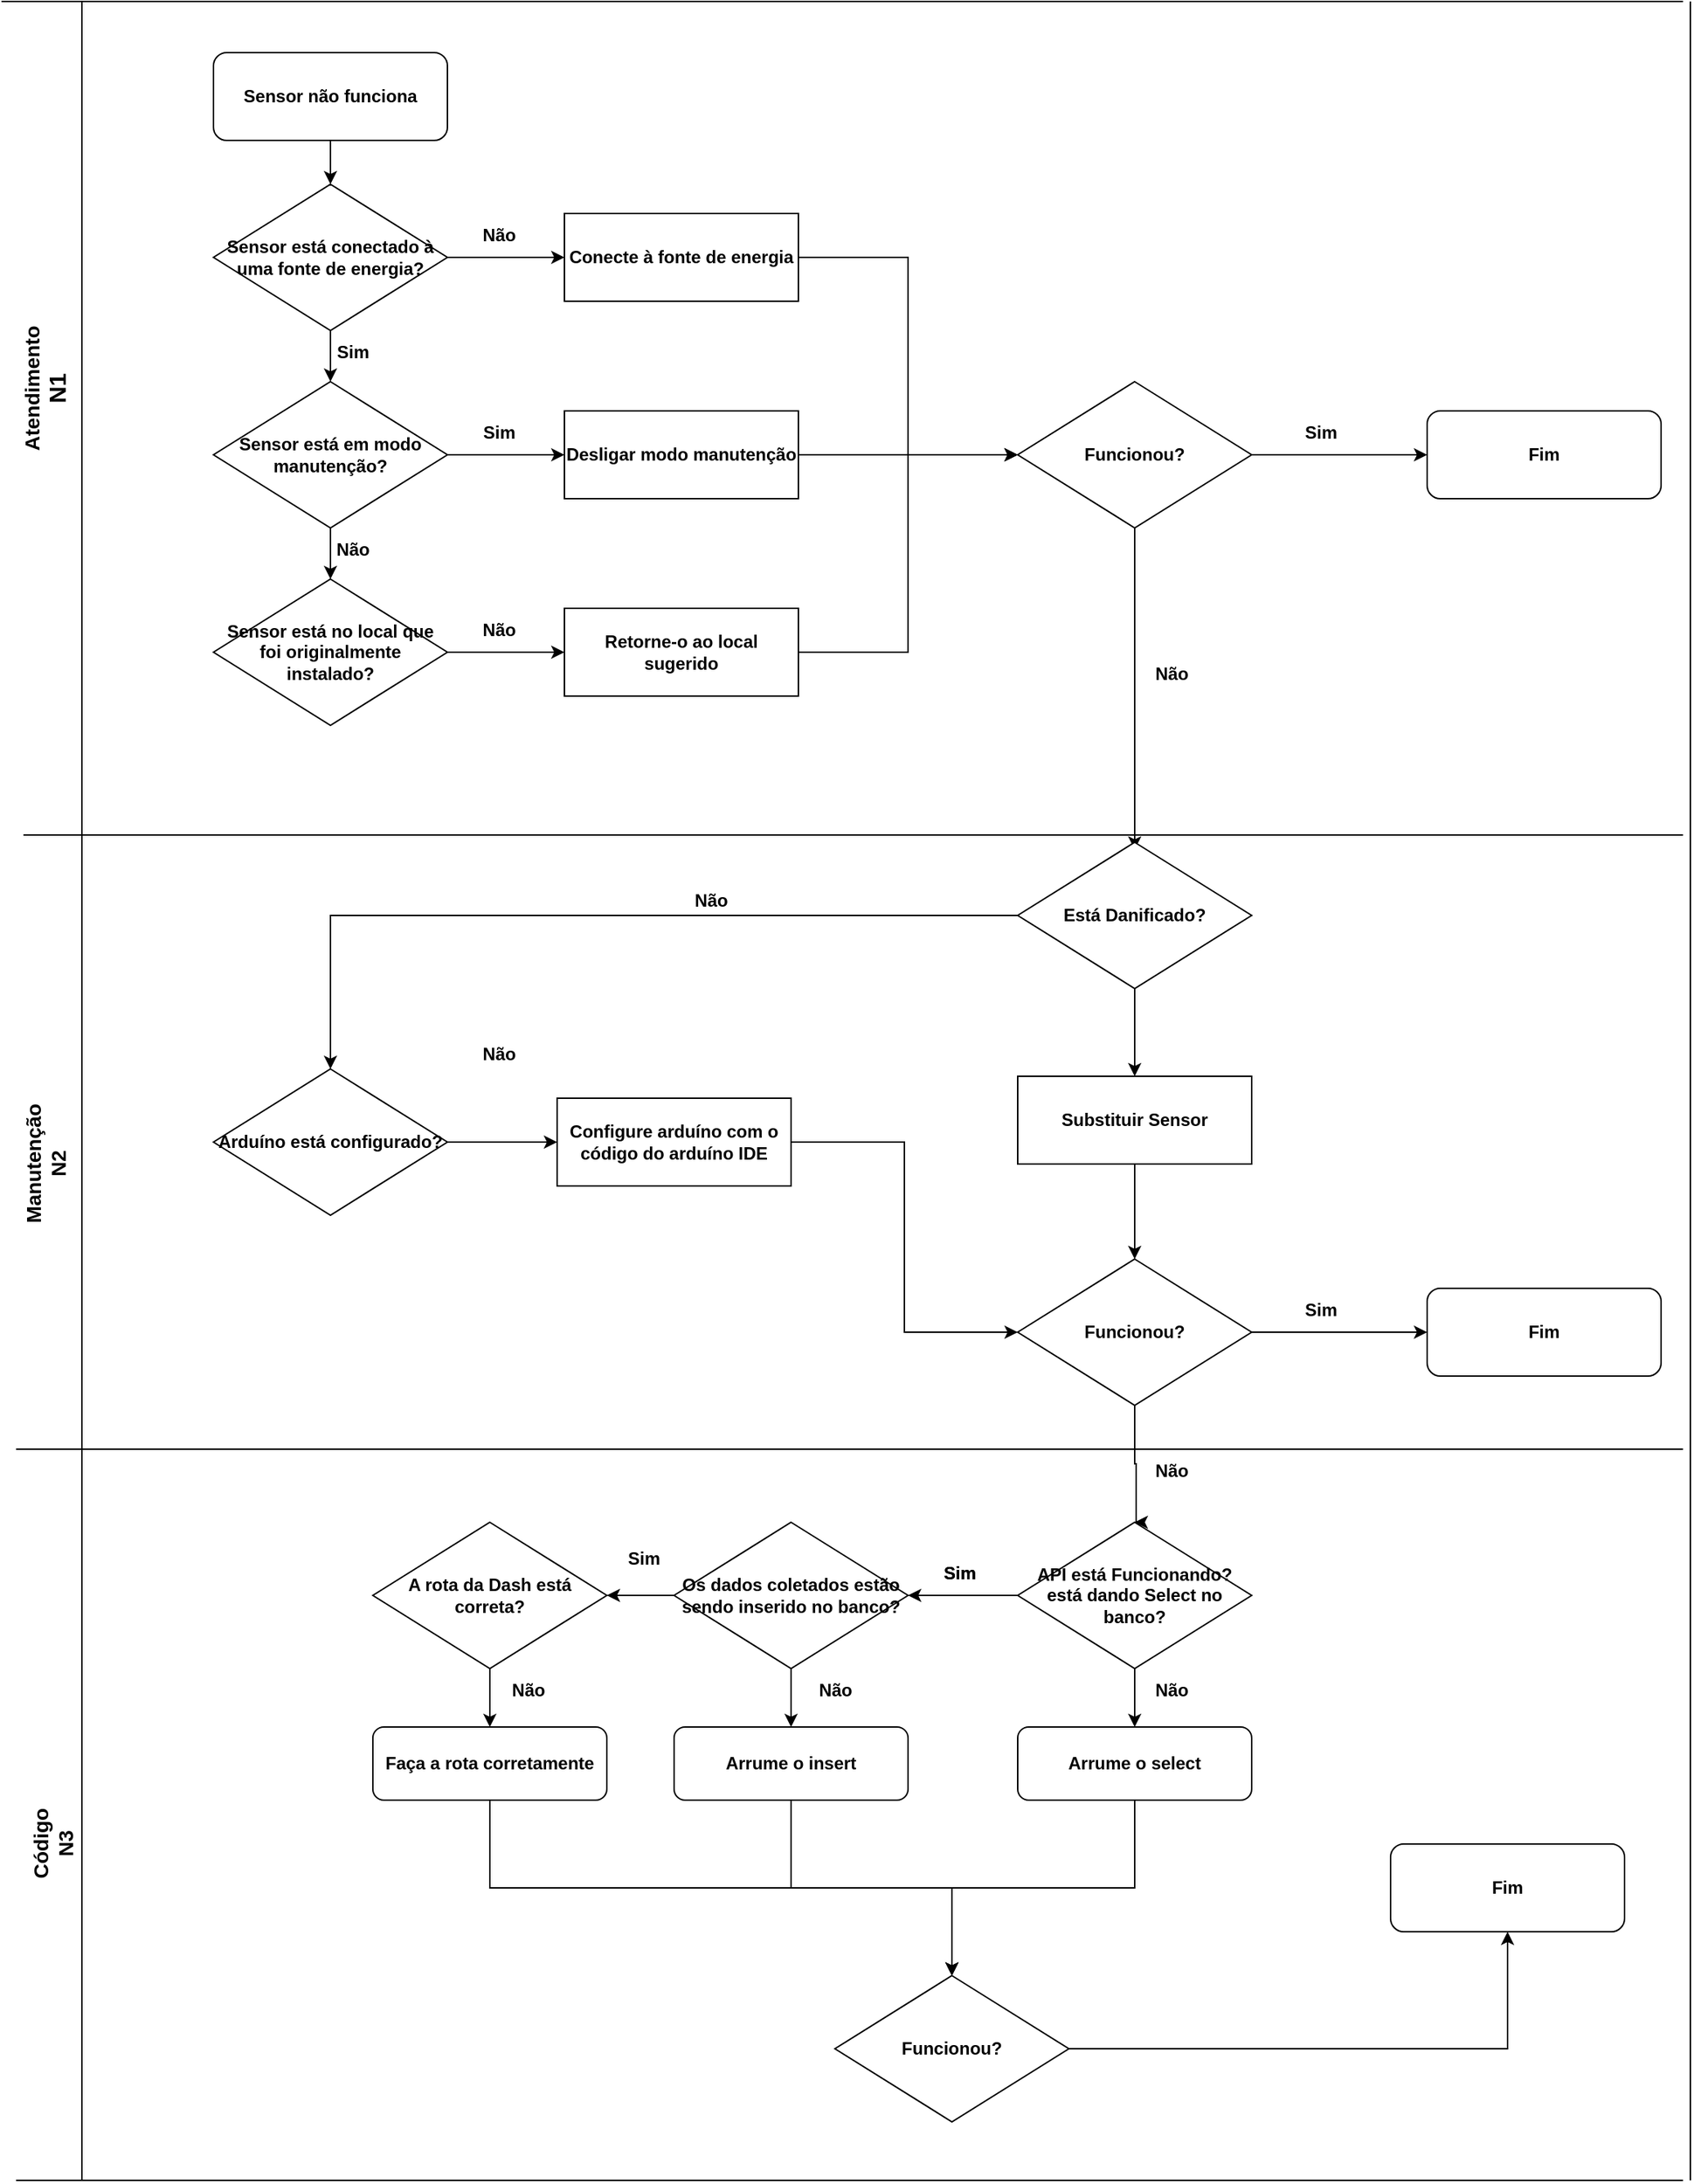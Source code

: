 <mxfile version="25.0.1">
  <diagram name="Página-1" id="DILShjeq_Po7gynqehbg">
    <mxGraphModel dx="1210" dy="447" grid="1" gridSize="10" guides="1" tooltips="1" connect="1" arrows="1" fold="1" page="1" pageScale="1" pageWidth="827" pageHeight="1169" math="0" shadow="0">
      <root>
        <mxCell id="0" />
        <mxCell id="1" parent="0" />
        <mxCell id="vy71kqGw1Lxcrfu0AF_k-4" value="" style="edgeStyle=orthogonalEdgeStyle;rounded=0;orthogonalLoop=1;jettySize=auto;html=1;entryX=0.5;entryY=0;entryDx=0;entryDy=0;" parent="1" source="vy71kqGw1Lxcrfu0AF_k-5" target="vy71kqGw1Lxcrfu0AF_k-8" edge="1">
          <mxGeometry relative="1" as="geometry">
            <mxPoint x="215" y="165" as="targetPoint" />
          </mxGeometry>
        </mxCell>
        <mxCell id="vy71kqGw1Lxcrfu0AF_k-5" value="&lt;b&gt;Sensor não funciona&lt;/b&gt;" style="rounded=1;whiteSpace=wrap;html=1;" parent="1" vertex="1">
          <mxGeometry x="145" y="45" width="160" height="60" as="geometry" />
        </mxCell>
        <mxCell id="vy71kqGw1Lxcrfu0AF_k-6" value="" style="edgeStyle=orthogonalEdgeStyle;rounded=0;orthogonalLoop=1;jettySize=auto;html=1;" parent="1" source="vy71kqGw1Lxcrfu0AF_k-8" target="vy71kqGw1Lxcrfu0AF_k-10" edge="1">
          <mxGeometry relative="1" as="geometry" />
        </mxCell>
        <mxCell id="vy71kqGw1Lxcrfu0AF_k-7" style="edgeStyle=orthogonalEdgeStyle;rounded=0;orthogonalLoop=1;jettySize=auto;html=1;entryX=0.5;entryY=0;entryDx=0;entryDy=0;" parent="1" source="vy71kqGw1Lxcrfu0AF_k-8" target="vy71kqGw1Lxcrfu0AF_k-20" edge="1">
          <mxGeometry relative="1" as="geometry" />
        </mxCell>
        <mxCell id="vy71kqGw1Lxcrfu0AF_k-8" value="&lt;b&gt;Sensor está conectado à uma fonte de energia?&lt;/b&gt;" style="rhombus;whiteSpace=wrap;html=1;" parent="1" vertex="1">
          <mxGeometry x="145" y="135" width="160" height="100" as="geometry" />
        </mxCell>
        <mxCell id="vy71kqGw1Lxcrfu0AF_k-9" style="edgeStyle=orthogonalEdgeStyle;rounded=0;orthogonalLoop=1;jettySize=auto;html=1;entryX=0;entryY=0.5;entryDx=0;entryDy=0;" parent="1" source="vy71kqGw1Lxcrfu0AF_k-10" target="vy71kqGw1Lxcrfu0AF_k-12" edge="1">
          <mxGeometry relative="1" as="geometry" />
        </mxCell>
        <mxCell id="vy71kqGw1Lxcrfu0AF_k-10" value="&lt;b&gt;Conecte à fonte de energia&lt;/b&gt;" style="whiteSpace=wrap;html=1;" parent="1" vertex="1">
          <mxGeometry x="385" y="155" width="160" height="60" as="geometry" />
        </mxCell>
        <mxCell id="vy71kqGw1Lxcrfu0AF_k-11" style="edgeStyle=orthogonalEdgeStyle;rounded=0;orthogonalLoop=1;jettySize=auto;html=1;" parent="1" source="vy71kqGw1Lxcrfu0AF_k-12" target="vy71kqGw1Lxcrfu0AF_k-14" edge="1">
          <mxGeometry relative="1" as="geometry" />
        </mxCell>
        <mxCell id="vy71kqGw1Lxcrfu0AF_k-102" style="edgeStyle=orthogonalEdgeStyle;rounded=0;orthogonalLoop=1;jettySize=auto;html=1;entryX=0.5;entryY=0.05;entryDx=0;entryDy=0;entryPerimeter=0;" parent="1" source="vy71kqGw1Lxcrfu0AF_k-12" target="vy71kqGw1Lxcrfu0AF_k-104" edge="1">
          <mxGeometry relative="1" as="geometry">
            <mxPoint x="775" y="600" as="targetPoint" />
          </mxGeometry>
        </mxCell>
        <mxCell id="vy71kqGw1Lxcrfu0AF_k-12" value="&lt;b&gt;Funcionou?&lt;/b&gt;" style="rhombus;whiteSpace=wrap;html=1;" parent="1" vertex="1">
          <mxGeometry x="695" y="270" width="160" height="100" as="geometry" />
        </mxCell>
        <mxCell id="vy71kqGw1Lxcrfu0AF_k-14" value="&lt;b&gt;Fim&lt;/b&gt;" style="rounded=1;whiteSpace=wrap;html=1;" parent="1" vertex="1">
          <mxGeometry x="975" y="290" width="160" height="60" as="geometry" />
        </mxCell>
        <mxCell id="vy71kqGw1Lxcrfu0AF_k-15" value="&lt;b&gt;Não&lt;/b&gt;" style="text;html=1;align=center;verticalAlign=middle;resizable=0;points=[];autosize=1;strokeColor=none;fillColor=none;" parent="1" vertex="1">
          <mxGeometry x="315" y="155" width="50" height="30" as="geometry" />
        </mxCell>
        <mxCell id="vy71kqGw1Lxcrfu0AF_k-16" value="&lt;b&gt;Sim&lt;/b&gt;" style="text;html=1;align=center;verticalAlign=middle;resizable=0;points=[];autosize=1;strokeColor=none;fillColor=none;" parent="1" vertex="1">
          <mxGeometry x="877" y="290" width="50" height="30" as="geometry" />
        </mxCell>
        <mxCell id="vy71kqGw1Lxcrfu0AF_k-18" value="" style="edgeStyle=orthogonalEdgeStyle;rounded=0;orthogonalLoop=1;jettySize=auto;html=1;" parent="1" source="vy71kqGw1Lxcrfu0AF_k-20" target="vy71kqGw1Lxcrfu0AF_k-22" edge="1">
          <mxGeometry relative="1" as="geometry" />
        </mxCell>
        <mxCell id="vy71kqGw1Lxcrfu0AF_k-19" style="edgeStyle=orthogonalEdgeStyle;rounded=0;orthogonalLoop=1;jettySize=auto;html=1;entryX=0.5;entryY=0;entryDx=0;entryDy=0;" parent="1" source="vy71kqGw1Lxcrfu0AF_k-20" target="vy71kqGw1Lxcrfu0AF_k-25" edge="1">
          <mxGeometry relative="1" as="geometry" />
        </mxCell>
        <mxCell id="vy71kqGw1Lxcrfu0AF_k-20" value="&lt;b&gt;Sensor está em modo manutenção?&lt;/b&gt;" style="rhombus;whiteSpace=wrap;html=1;" parent="1" vertex="1">
          <mxGeometry x="145" y="270" width="160" height="100" as="geometry" />
        </mxCell>
        <mxCell id="vy71kqGw1Lxcrfu0AF_k-21" style="edgeStyle=orthogonalEdgeStyle;rounded=0;orthogonalLoop=1;jettySize=auto;html=1;entryX=0;entryY=0.5;entryDx=0;entryDy=0;" parent="1" source="vy71kqGw1Lxcrfu0AF_k-22" target="vy71kqGw1Lxcrfu0AF_k-12" edge="1">
          <mxGeometry relative="1" as="geometry" />
        </mxCell>
        <mxCell id="vy71kqGw1Lxcrfu0AF_k-22" value="&lt;b&gt;Desligar modo manutenção&lt;/b&gt;" style="whiteSpace=wrap;html=1;" parent="1" vertex="1">
          <mxGeometry x="385" y="290" width="160" height="60" as="geometry" />
        </mxCell>
        <mxCell id="vy71kqGw1Lxcrfu0AF_k-23" value="&lt;b&gt;Sim&lt;/b&gt;" style="text;html=1;align=center;verticalAlign=middle;resizable=0;points=[];autosize=1;strokeColor=none;fillColor=none;" parent="1" vertex="1">
          <mxGeometry x="315" y="290" width="50" height="30" as="geometry" />
        </mxCell>
        <mxCell id="vy71kqGw1Lxcrfu0AF_k-24" value="" style="edgeStyle=orthogonalEdgeStyle;rounded=0;orthogonalLoop=1;jettySize=auto;html=1;" parent="1" source="vy71kqGw1Lxcrfu0AF_k-25" target="vy71kqGw1Lxcrfu0AF_k-29" edge="1">
          <mxGeometry relative="1" as="geometry" />
        </mxCell>
        <mxCell id="vy71kqGw1Lxcrfu0AF_k-25" value="&lt;b&gt;Sensor está no local que foi originalmente instalado?&lt;/b&gt;" style="rhombus;whiteSpace=wrap;html=1;" parent="1" vertex="1">
          <mxGeometry x="145" y="405" width="160" height="100" as="geometry" />
        </mxCell>
        <mxCell id="vy71kqGw1Lxcrfu0AF_k-26" value="&lt;b&gt;Sim&lt;/b&gt;" style="text;html=1;align=center;verticalAlign=middle;resizable=0;points=[];autosize=1;strokeColor=none;fillColor=none;" parent="1" vertex="1">
          <mxGeometry x="215" y="235" width="50" height="30" as="geometry" />
        </mxCell>
        <mxCell id="vy71kqGw1Lxcrfu0AF_k-27" value="&lt;b&gt;Não&lt;/b&gt;" style="text;html=1;align=center;verticalAlign=middle;resizable=0;points=[];autosize=1;strokeColor=none;fillColor=none;" parent="1" vertex="1">
          <mxGeometry x="215" y="370" width="50" height="30" as="geometry" />
        </mxCell>
        <mxCell id="vy71kqGw1Lxcrfu0AF_k-28" style="edgeStyle=orthogonalEdgeStyle;rounded=0;orthogonalLoop=1;jettySize=auto;html=1;entryX=0;entryY=0.5;entryDx=0;entryDy=0;" parent="1" source="vy71kqGw1Lxcrfu0AF_k-29" target="vy71kqGw1Lxcrfu0AF_k-12" edge="1">
          <mxGeometry relative="1" as="geometry" />
        </mxCell>
        <mxCell id="vy71kqGw1Lxcrfu0AF_k-29" value="&lt;b&gt;Retorne-o ao local sugerido&lt;/b&gt;" style="whiteSpace=wrap;html=1;" parent="1" vertex="1">
          <mxGeometry x="385" y="425" width="160" height="60" as="geometry" />
        </mxCell>
        <mxCell id="vy71kqGw1Lxcrfu0AF_k-30" value="&lt;b&gt;Não&lt;/b&gt;" style="text;html=1;align=center;verticalAlign=middle;resizable=0;points=[];autosize=1;strokeColor=none;fillColor=none;" parent="1" vertex="1">
          <mxGeometry x="315" y="425" width="50" height="30" as="geometry" />
        </mxCell>
        <mxCell id="vy71kqGw1Lxcrfu0AF_k-31" value="&lt;b style=&quot;&quot;&gt;&lt;font style=&quot;font-size: 14px;&quot;&gt;Atendimento&lt;/font&gt;&lt;/b&gt;&lt;div&gt;&lt;b style=&quot;&quot;&gt;&lt;font size=&quot;3&quot;&gt;N1&lt;/font&gt;&lt;/b&gt;&lt;/div&gt;" style="text;html=1;align=center;verticalAlign=middle;resizable=0;points=[];autosize=1;strokeColor=none;fillColor=none;rotation=-90;" parent="1" vertex="1">
          <mxGeometry x="-25" y="250" width="110" height="50" as="geometry" />
        </mxCell>
        <mxCell id="vy71kqGw1Lxcrfu0AF_k-32" value="" style="endArrow=none;html=1;rounded=0;" parent="1" edge="1">
          <mxGeometry width="50" height="50" relative="1" as="geometry">
            <mxPoint x="55" y="570" as="sourcePoint" />
            <mxPoint x="55" y="10" as="targetPoint" />
            <Array as="points" />
          </mxGeometry>
        </mxCell>
        <mxCell id="vy71kqGw1Lxcrfu0AF_k-33" value="" style="endArrow=none;html=1;rounded=0;" parent="1" edge="1">
          <mxGeometry width="50" height="50" relative="1" as="geometry">
            <mxPoint x="10" y="1000" as="sourcePoint" />
            <mxPoint x="1150" y="1000" as="targetPoint" />
          </mxGeometry>
        </mxCell>
        <mxCell id="vy71kqGw1Lxcrfu0AF_k-34" value="" style="endArrow=none;html=1;rounded=0;" parent="1" edge="1">
          <mxGeometry width="50" height="50" relative="1" as="geometry">
            <mxPoint x="1155" y="570" as="sourcePoint" />
            <mxPoint x="1155" y="10" as="targetPoint" />
          </mxGeometry>
        </mxCell>
        <mxCell id="vy71kqGw1Lxcrfu0AF_k-35" value="" style="edgeStyle=orthogonalEdgeStyle;rounded=0;orthogonalLoop=1;jettySize=auto;html=1;entryX=0.5;entryY=0;entryDx=0;entryDy=0;exitX=0;exitY=0.5;exitDx=0;exitDy=0;" parent="1" source="vy71kqGw1Lxcrfu0AF_k-104" edge="1" target="vy71kqGw1Lxcrfu0AF_k-39">
          <mxGeometry relative="1" as="geometry">
            <mxPoint x="225.0" y="705" as="targetPoint" />
            <mxPoint x="695" y="640" as="sourcePoint" />
          </mxGeometry>
        </mxCell>
        <mxCell id="vy71kqGw1Lxcrfu0AF_k-37" value="" style="edgeStyle=orthogonalEdgeStyle;rounded=0;orthogonalLoop=1;jettySize=auto;html=1;" parent="1" source="vy71kqGw1Lxcrfu0AF_k-39" target="vy71kqGw1Lxcrfu0AF_k-41" edge="1">
          <mxGeometry relative="1" as="geometry" />
        </mxCell>
        <mxCell id="vy71kqGw1Lxcrfu0AF_k-39" value="&lt;b&gt;Arduíno está configurado?&lt;/b&gt;" style="rhombus;whiteSpace=wrap;html=1;" parent="1" vertex="1">
          <mxGeometry x="145" y="740" width="160" height="100" as="geometry" />
        </mxCell>
        <mxCell id="vy71kqGw1Lxcrfu0AF_k-40" style="edgeStyle=orthogonalEdgeStyle;rounded=0;orthogonalLoop=1;jettySize=auto;html=1;entryX=0;entryY=0.5;entryDx=0;entryDy=0;" parent="1" source="vy71kqGw1Lxcrfu0AF_k-41" target="vy71kqGw1Lxcrfu0AF_k-43" edge="1">
          <mxGeometry relative="1" as="geometry" />
        </mxCell>
        <mxCell id="vy71kqGw1Lxcrfu0AF_k-41" value="&lt;b&gt;Configure arduíno com o código do arduíno IDE&lt;/b&gt;" style="whiteSpace=wrap;html=1;" parent="1" vertex="1">
          <mxGeometry x="380" y="760" width="160" height="60" as="geometry" />
        </mxCell>
        <mxCell id="vy71kqGw1Lxcrfu0AF_k-42" style="edgeStyle=orthogonalEdgeStyle;rounded=0;orthogonalLoop=1;jettySize=auto;html=1;" parent="1" source="vy71kqGw1Lxcrfu0AF_k-43" target="vy71kqGw1Lxcrfu0AF_k-45" edge="1">
          <mxGeometry relative="1" as="geometry" />
        </mxCell>
        <mxCell id="nWh8ITIf1VVgEmEfXXOC-1" style="edgeStyle=orthogonalEdgeStyle;rounded=0;orthogonalLoop=1;jettySize=auto;html=1;entryX=0.5;entryY=0;entryDx=0;entryDy=0;" edge="1" parent="1" source="vy71kqGw1Lxcrfu0AF_k-43" target="nWh8ITIf1VVgEmEfXXOC-3">
          <mxGeometry relative="1" as="geometry">
            <mxPoint x="775.0" y="1050" as="targetPoint" />
            <Array as="points">
              <mxPoint x="775" y="1010" />
              <mxPoint x="776" y="1050" />
            </Array>
          </mxGeometry>
        </mxCell>
        <mxCell id="vy71kqGw1Lxcrfu0AF_k-43" value="&lt;b&gt;Funcionou?&lt;/b&gt;" style="rhombus;whiteSpace=wrap;html=1;" parent="1" vertex="1">
          <mxGeometry x="695" y="870" width="160" height="100" as="geometry" />
        </mxCell>
        <mxCell id="vy71kqGw1Lxcrfu0AF_k-45" value="&lt;b&gt;Fim&lt;/b&gt;" style="rounded=1;whiteSpace=wrap;html=1;" parent="1" vertex="1">
          <mxGeometry x="975" y="890" width="160" height="60" as="geometry" />
        </mxCell>
        <mxCell id="vy71kqGw1Lxcrfu0AF_k-46" value="&lt;b&gt;Não&lt;/b&gt;" style="text;html=1;align=center;verticalAlign=middle;resizable=0;points=[];autosize=1;strokeColor=none;fillColor=none;" parent="1" vertex="1">
          <mxGeometry x="315" y="715" width="50" height="30" as="geometry" />
        </mxCell>
        <mxCell id="vy71kqGw1Lxcrfu0AF_k-47" value="&lt;b&gt;Sim&lt;/b&gt;" style="text;html=1;align=center;verticalAlign=middle;resizable=0;points=[];autosize=1;strokeColor=none;fillColor=none;" parent="1" vertex="1">
          <mxGeometry x="877" y="890" width="50" height="30" as="geometry" />
        </mxCell>
        <mxCell id="vy71kqGw1Lxcrfu0AF_k-48" value="&lt;b&gt;Não&lt;/b&gt;" style="text;html=1;align=center;verticalAlign=middle;resizable=0;points=[];autosize=1;strokeColor=none;fillColor=none;" parent="1" vertex="1">
          <mxGeometry x="775" y="455" width="50" height="30" as="geometry" />
        </mxCell>
        <mxCell id="vy71kqGw1Lxcrfu0AF_k-63" value="" style="endArrow=none;html=1;rounded=0;" parent="1" edge="1">
          <mxGeometry width="50" height="50" relative="1" as="geometry">
            <mxPoint x="55" y="1130" as="sourcePoint" />
            <mxPoint x="55" y="570" as="targetPoint" />
            <Array as="points" />
          </mxGeometry>
        </mxCell>
        <mxCell id="vy71kqGw1Lxcrfu0AF_k-64" value="" style="endArrow=none;html=1;rounded=0;" parent="1" edge="1">
          <mxGeometry width="50" height="50" relative="1" as="geometry">
            <mxPoint x="1155" y="1130" as="sourcePoint" />
            <mxPoint x="1155" y="570" as="targetPoint" />
          </mxGeometry>
        </mxCell>
        <mxCell id="vy71kqGw1Lxcrfu0AF_k-65" value="" style="endArrow=none;html=1;rounded=0;" parent="1" edge="1">
          <mxGeometry width="50" height="50" relative="1" as="geometry">
            <mxPoint x="15" y="580" as="sourcePoint" />
            <mxPoint x="1150" y="580" as="targetPoint" />
          </mxGeometry>
        </mxCell>
        <mxCell id="vy71kqGw1Lxcrfu0AF_k-66" value="&lt;span style=&quot;font-size: 14px;&quot;&gt;&lt;b&gt;Manutenção&lt;/b&gt;&lt;/span&gt;&lt;div&gt;&lt;span style=&quot;font-size: 14px;&quot;&gt;&lt;b&gt;N2&lt;/b&gt;&lt;/span&gt;&lt;/div&gt;" style="text;html=1;align=center;verticalAlign=middle;resizable=0;points=[];autosize=1;strokeColor=none;fillColor=none;rotation=-90;" parent="1" vertex="1">
          <mxGeometry x="-25" y="780" width="110" height="50" as="geometry" />
        </mxCell>
        <mxCell id="vy71kqGw1Lxcrfu0AF_k-67" value="" style="endArrow=none;html=1;rounded=0;" parent="1" edge="1">
          <mxGeometry width="50" height="50" relative="1" as="geometry">
            <mxPoint y="10" as="sourcePoint" />
            <mxPoint x="1150" y="10" as="targetPoint" />
          </mxGeometry>
        </mxCell>
        <mxCell id="vy71kqGw1Lxcrfu0AF_k-68" value="" style="endArrow=none;html=1;rounded=0;" parent="1" edge="1">
          <mxGeometry width="50" height="50" relative="1" as="geometry">
            <mxPoint x="10" y="1500" as="sourcePoint" />
            <mxPoint x="1150" y="1500" as="targetPoint" />
          </mxGeometry>
        </mxCell>
        <mxCell id="vy71kqGw1Lxcrfu0AF_k-76" style="edgeStyle=orthogonalEdgeStyle;rounded=0;orthogonalLoop=1;jettySize=auto;html=1;" parent="1" source="vy71kqGw1Lxcrfu0AF_k-77" target="vy71kqGw1Lxcrfu0AF_k-79" edge="1">
          <mxGeometry relative="1" as="geometry" />
        </mxCell>
        <mxCell id="vy71kqGw1Lxcrfu0AF_k-77" value="&lt;b&gt;Funcionou?&lt;/b&gt;" style="rhombus;whiteSpace=wrap;html=1;" parent="1" vertex="1">
          <mxGeometry x="570" y="1360" width="160" height="100" as="geometry" />
        </mxCell>
        <mxCell id="vy71kqGw1Lxcrfu0AF_k-79" value="&lt;b&gt;Fim&lt;/b&gt;" style="rounded=1;whiteSpace=wrap;html=1;" parent="1" vertex="1">
          <mxGeometry x="950" y="1270" width="160" height="60" as="geometry" />
        </mxCell>
        <mxCell id="vy71kqGw1Lxcrfu0AF_k-81" value="&lt;b&gt;Sim&lt;/b&gt;" style="text;html=1;align=center;verticalAlign=middle;resizable=0;points=[];autosize=1;strokeColor=none;fillColor=none;" parent="1" vertex="1">
          <mxGeometry x="630" y="1070" width="50" height="30" as="geometry" />
        </mxCell>
        <mxCell id="vy71kqGw1Lxcrfu0AF_k-82" value="&lt;b&gt;Não&lt;/b&gt;" style="text;html=1;align=center;verticalAlign=middle;resizable=0;points=[];autosize=1;strokeColor=none;fillColor=none;" parent="1" vertex="1">
          <mxGeometry x="775" y="1150" width="50" height="30" as="geometry" />
        </mxCell>
        <mxCell id="vy71kqGw1Lxcrfu0AF_k-96" value="" style="endArrow=none;html=1;rounded=0;" parent="1" edge="1">
          <mxGeometry width="50" height="50" relative="1" as="geometry">
            <mxPoint x="55" y="1500" as="sourcePoint" />
            <mxPoint x="55" y="1130" as="targetPoint" />
            <Array as="points" />
          </mxGeometry>
        </mxCell>
        <mxCell id="vy71kqGw1Lxcrfu0AF_k-97" value="" style="endArrow=none;html=1;rounded=0;" parent="1" edge="1">
          <mxGeometry width="50" height="50" relative="1" as="geometry">
            <mxPoint x="1155" y="1500" as="sourcePoint" />
            <mxPoint x="1155" y="1130" as="targetPoint" />
          </mxGeometry>
        </mxCell>
        <mxCell id="vy71kqGw1Lxcrfu0AF_k-99" value="&lt;span style=&quot;font-size: 14px;&quot;&gt;&lt;b&gt;Código&lt;/b&gt;&lt;/span&gt;&lt;div&gt;&lt;span style=&quot;font-size: 14px;&quot;&gt;&lt;b&gt;N3&lt;/b&gt;&lt;/span&gt;&lt;/div&gt;" style="text;html=1;align=center;verticalAlign=middle;resizable=0;points=[];autosize=1;strokeColor=none;fillColor=none;rotation=-90;" parent="1" vertex="1">
          <mxGeometry y="1245" width="70" height="50" as="geometry" />
        </mxCell>
        <mxCell id="vy71kqGw1Lxcrfu0AF_k-108" style="edgeStyle=orthogonalEdgeStyle;rounded=0;orthogonalLoop=1;jettySize=auto;html=1;entryX=0.5;entryY=0;entryDx=0;entryDy=0;" parent="1" source="vy71kqGw1Lxcrfu0AF_k-104" target="vy71kqGw1Lxcrfu0AF_k-107" edge="1">
          <mxGeometry relative="1" as="geometry" />
        </mxCell>
        <mxCell id="vy71kqGw1Lxcrfu0AF_k-104" value="&lt;b&gt;Está Danificado?&lt;/b&gt;" style="rhombus;whiteSpace=wrap;html=1;" parent="1" vertex="1">
          <mxGeometry x="695" y="585" width="160" height="100" as="geometry" />
        </mxCell>
        <mxCell id="vy71kqGw1Lxcrfu0AF_k-105" value="&lt;b&gt;Não&lt;/b&gt;" style="text;html=1;align=center;verticalAlign=middle;resizable=0;points=[];autosize=1;strokeColor=none;fillColor=none;" parent="1" vertex="1">
          <mxGeometry x="460" y="610" width="50" height="30" as="geometry" />
        </mxCell>
        <mxCell id="vy71kqGw1Lxcrfu0AF_k-109" style="edgeStyle=orthogonalEdgeStyle;rounded=0;orthogonalLoop=1;jettySize=auto;html=1;entryX=0.5;entryY=0;entryDx=0;entryDy=0;" parent="1" source="vy71kqGw1Lxcrfu0AF_k-107" target="vy71kqGw1Lxcrfu0AF_k-43" edge="1">
          <mxGeometry relative="1" as="geometry" />
        </mxCell>
        <mxCell id="vy71kqGw1Lxcrfu0AF_k-107" value="&lt;b&gt;Substituir Sensor&lt;/b&gt;" style="whiteSpace=wrap;html=1;" parent="1" vertex="1">
          <mxGeometry x="695" y="745" width="160" height="60" as="geometry" />
        </mxCell>
        <mxCell id="nWh8ITIf1VVgEmEfXXOC-2" value="&lt;b&gt;Não&lt;/b&gt;" style="text;html=1;align=center;verticalAlign=middle;resizable=0;points=[];autosize=1;strokeColor=none;fillColor=none;" vertex="1" parent="1">
          <mxGeometry x="775" y="1000" width="50" height="30" as="geometry" />
        </mxCell>
        <mxCell id="nWh8ITIf1VVgEmEfXXOC-6" style="edgeStyle=orthogonalEdgeStyle;rounded=0;orthogonalLoop=1;jettySize=auto;html=1;entryX=0.5;entryY=0;entryDx=0;entryDy=0;" edge="1" parent="1" source="nWh8ITIf1VVgEmEfXXOC-3" target="nWh8ITIf1VVgEmEfXXOC-4">
          <mxGeometry relative="1" as="geometry" />
        </mxCell>
        <mxCell id="nWh8ITIf1VVgEmEfXXOC-10" style="edgeStyle=orthogonalEdgeStyle;rounded=0;orthogonalLoop=1;jettySize=auto;html=1;entryX=1;entryY=0.5;entryDx=0;entryDy=0;" edge="1" parent="1" source="nWh8ITIf1VVgEmEfXXOC-3" target="nWh8ITIf1VVgEmEfXXOC-8">
          <mxGeometry relative="1" as="geometry" />
        </mxCell>
        <mxCell id="nWh8ITIf1VVgEmEfXXOC-3" value="&lt;b&gt;API está Funcionando?&lt;/b&gt;&lt;div&gt;&lt;b&gt;está dando Select no banco?&lt;/b&gt;&lt;/div&gt;" style="rhombus;whiteSpace=wrap;html=1;" vertex="1" parent="1">
          <mxGeometry x="695" y="1050" width="160" height="100" as="geometry" />
        </mxCell>
        <mxCell id="nWh8ITIf1VVgEmEfXXOC-7" value="" style="edgeStyle=orthogonalEdgeStyle;rounded=0;orthogonalLoop=1;jettySize=auto;html=1;entryX=0.5;entryY=0;entryDx=0;entryDy=0;" edge="1" parent="1" source="nWh8ITIf1VVgEmEfXXOC-4" target="vy71kqGw1Lxcrfu0AF_k-77">
          <mxGeometry relative="1" as="geometry" />
        </mxCell>
        <mxCell id="nWh8ITIf1VVgEmEfXXOC-4" value="&lt;b&gt;Arrume o select&lt;/b&gt;" style="rounded=1;whiteSpace=wrap;html=1;" vertex="1" parent="1">
          <mxGeometry x="695" y="1190" width="160" height="50" as="geometry" />
        </mxCell>
        <mxCell id="nWh8ITIf1VVgEmEfXXOC-12" style="edgeStyle=orthogonalEdgeStyle;rounded=0;orthogonalLoop=1;jettySize=auto;html=1;entryX=0.5;entryY=0;entryDx=0;entryDy=0;" edge="1" parent="1" source="nWh8ITIf1VVgEmEfXXOC-8" target="nWh8ITIf1VVgEmEfXXOC-11">
          <mxGeometry relative="1" as="geometry" />
        </mxCell>
        <mxCell id="nWh8ITIf1VVgEmEfXXOC-22" style="edgeStyle=orthogonalEdgeStyle;rounded=0;orthogonalLoop=1;jettySize=auto;html=1;entryX=1;entryY=0.5;entryDx=0;entryDy=0;" edge="1" parent="1" source="nWh8ITIf1VVgEmEfXXOC-8" target="nWh8ITIf1VVgEmEfXXOC-14">
          <mxGeometry relative="1" as="geometry" />
        </mxCell>
        <mxCell id="nWh8ITIf1VVgEmEfXXOC-8" value="&lt;b&gt;Os dados coletados estão sendo inserido no banco?&lt;/b&gt;" style="rhombus;whiteSpace=wrap;html=1;" vertex="1" parent="1">
          <mxGeometry x="460" y="1050" width="160" height="100" as="geometry" />
        </mxCell>
        <mxCell id="nWh8ITIf1VVgEmEfXXOC-23" style="edgeStyle=orthogonalEdgeStyle;rounded=0;orthogonalLoop=1;jettySize=auto;html=1;entryX=0.5;entryY=0;entryDx=0;entryDy=0;" edge="1" parent="1" source="nWh8ITIf1VVgEmEfXXOC-11" target="vy71kqGw1Lxcrfu0AF_k-77">
          <mxGeometry relative="1" as="geometry" />
        </mxCell>
        <mxCell id="nWh8ITIf1VVgEmEfXXOC-11" value="&lt;b&gt;Arrume o insert&lt;/b&gt;" style="rounded=1;whiteSpace=wrap;html=1;" vertex="1" parent="1">
          <mxGeometry x="460" y="1190" width="160" height="50" as="geometry" />
        </mxCell>
        <mxCell id="nWh8ITIf1VVgEmEfXXOC-13" style="edgeStyle=orthogonalEdgeStyle;rounded=0;orthogonalLoop=1;jettySize=auto;html=1;entryX=0.5;entryY=0;entryDx=0;entryDy=0;" edge="1" parent="1" source="nWh8ITIf1VVgEmEfXXOC-14" target="nWh8ITIf1VVgEmEfXXOC-15">
          <mxGeometry relative="1" as="geometry" />
        </mxCell>
        <mxCell id="nWh8ITIf1VVgEmEfXXOC-14" value="&lt;b&gt;A rota da Dash está correta?&lt;/b&gt;" style="rhombus;whiteSpace=wrap;html=1;" vertex="1" parent="1">
          <mxGeometry x="254" y="1050" width="160" height="100" as="geometry" />
        </mxCell>
        <mxCell id="nWh8ITIf1VVgEmEfXXOC-24" style="edgeStyle=orthogonalEdgeStyle;rounded=0;orthogonalLoop=1;jettySize=auto;html=1;" edge="1" parent="1" source="nWh8ITIf1VVgEmEfXXOC-15">
          <mxGeometry relative="1" as="geometry">
            <mxPoint x="650" y="1360" as="targetPoint" />
            <Array as="points">
              <mxPoint x="334" y="1300" />
              <mxPoint x="650" y="1300" />
            </Array>
          </mxGeometry>
        </mxCell>
        <mxCell id="nWh8ITIf1VVgEmEfXXOC-15" value="&lt;b&gt;Faça a rota corretamente&lt;/b&gt;" style="rounded=1;whiteSpace=wrap;html=1;" vertex="1" parent="1">
          <mxGeometry x="254" y="1190" width="160" height="50" as="geometry" />
        </mxCell>
        <mxCell id="nWh8ITIf1VVgEmEfXXOC-16" value="&lt;b&gt;Não&lt;/b&gt;" style="text;html=1;align=center;verticalAlign=middle;resizable=0;points=[];autosize=1;strokeColor=none;fillColor=none;" vertex="1" parent="1">
          <mxGeometry x="545" y="1150" width="50" height="30" as="geometry" />
        </mxCell>
        <mxCell id="nWh8ITIf1VVgEmEfXXOC-19" value="&lt;b&gt;Sim&lt;/b&gt;" style="text;html=1;align=center;verticalAlign=middle;resizable=0;points=[];autosize=1;strokeColor=none;fillColor=none;" vertex="1" parent="1">
          <mxGeometry x="630" y="1070" width="50" height="30" as="geometry" />
        </mxCell>
        <mxCell id="nWh8ITIf1VVgEmEfXXOC-20" value="&lt;b&gt;Sim&lt;/b&gt;" style="text;html=1;align=center;verticalAlign=middle;resizable=0;points=[];autosize=1;strokeColor=none;fillColor=none;" vertex="1" parent="1">
          <mxGeometry x="414" y="1060" width="50" height="30" as="geometry" />
        </mxCell>
        <mxCell id="nWh8ITIf1VVgEmEfXXOC-25" value="&lt;b&gt;Não&lt;/b&gt;" style="text;html=1;align=center;verticalAlign=middle;resizable=0;points=[];autosize=1;strokeColor=none;fillColor=none;" vertex="1" parent="1">
          <mxGeometry x="335" y="1150" width="50" height="30" as="geometry" />
        </mxCell>
      </root>
    </mxGraphModel>
  </diagram>
</mxfile>
